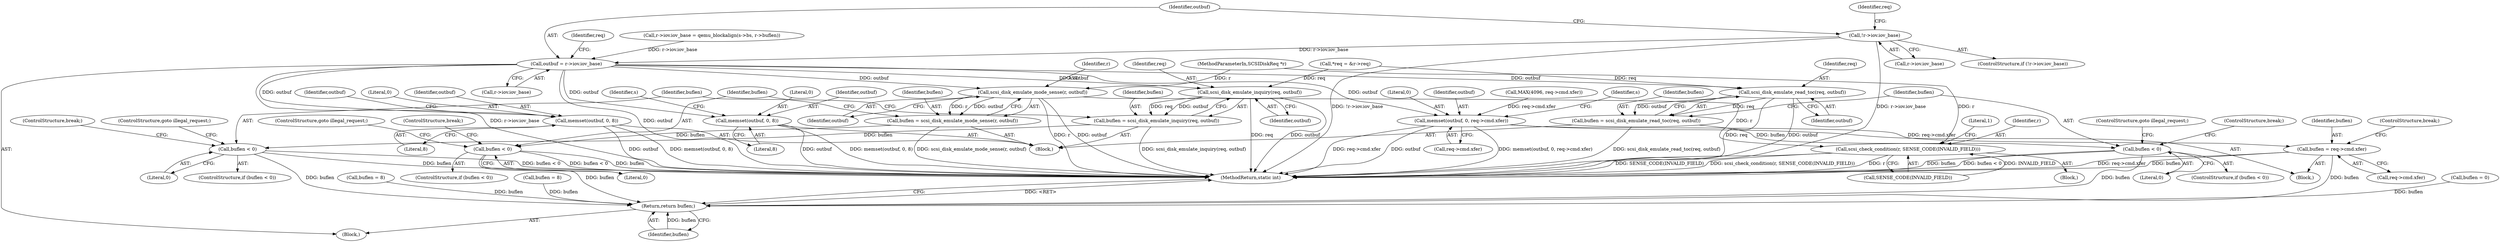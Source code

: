 digraph "0_qemu_7285477ab11831b1cf56e45878a89170dd06d9b9@pointer" {
"1000138" [label="(Call,!r->iov.iov_base)"];
"1000179" [label="(Call,outbuf = r->iov.iov_base)"];
"1000211" [label="(Call,scsi_disk_emulate_inquiry(req, outbuf))"];
"1000209" [label="(Call,buflen = scsi_disk_emulate_inquiry(req, outbuf))"];
"1000215" [label="(Call,buflen < 0)"];
"1000637" [label="(Return,return buflen;)"];
"1000224" [label="(Call,scsi_disk_emulate_mode_sense(r, outbuf))"];
"1000222" [label="(Call,buflen = scsi_disk_emulate_mode_sense(r, outbuf))"];
"1000228" [label="(Call,buflen < 0)"];
"1000675" [label="(Call,scsi_check_condition(r, SENSE_CODE(INVALID_FIELD)))"];
"1000236" [label="(Call,scsi_disk_emulate_read_toc(req, outbuf))"];
"1000234" [label="(Call,buflen = scsi_disk_emulate_read_toc(req, outbuf))"];
"1000240" [label="(Call,buflen < 0)"];
"1000337" [label="(Call,memset(outbuf, 0, 8))"];
"1000433" [label="(Call,memset(outbuf, 0, 8))"];
"1000462" [label="(Call,memset(outbuf, 0, req->cmd.xfer))"];
"1000616" [label="(Call,buflen = req->cmd.xfer)"];
"1000209" [label="(Call,buflen = scsi_disk_emulate_inquiry(req, outbuf))"];
"1000224" [label="(Call,scsi_disk_emulate_mode_sense(r, outbuf))"];
"1000116" [label="(Call,*req = &r->req)"];
"1000227" [label="(ControlStructure,if (buflen < 0))"];
"1000190" [label="(Identifier,req)"];
"1000465" [label="(Call,req->cmd.xfer)"];
"1000681" [label="(Literal,1)"];
"1000194" [label="(Block,)"];
"1000241" [label="(Identifier,buflen)"];
"1000338" [label="(Identifier,outbuf)"];
"1000464" [label="(Literal,0)"];
"1000226" [label="(Identifier,outbuf)"];
"1000239" [label="(ControlStructure,if (buflen < 0))"];
"1000682" [label="(MethodReturn,static int)"];
"1000114" [label="(Block,)"];
"1000137" [label="(ControlStructure,if (!r->iov.iov_base))"];
"1000436" [label="(Literal,8)"];
"1000218" [label="(ControlStructure,goto illegal_request;)"];
"1000134" [label="(Call,buflen = 0)"];
"1000463" [label="(Identifier,outbuf)"];
"1000210" [label="(Identifier,buflen)"];
"1000435" [label="(Literal,0)"];
"1000343" [label="(Identifier,s)"];
"1000623" [label="(ControlStructure,break;)"];
"1000166" [label="(Call,r->iov.iov_base = qemu_blockalign(s->bs, r->buflen))"];
"1000212" [label="(Identifier,req)"];
"1000433" [label="(Call,memset(outbuf, 0, 8))"];
"1000638" [label="(Identifier,buflen)"];
"1000230" [label="(Literal,0)"];
"1000337" [label="(Call,memset(outbuf, 0, 8))"];
"1000439" [label="(Identifier,outbuf)"];
"1000677" [label="(Call,SENSE_CODE(INVALID_FIELD))"];
"1000159" [label="(Call,MAX(4096, req->cmd.xfer))"];
"1000219" [label="(ControlStructure,break;)"];
"1000211" [label="(Call,scsi_disk_emulate_inquiry(req, outbuf))"];
"1000217" [label="(Literal,0)"];
"1000240" [label="(Call,buflen < 0)"];
"1000138" [label="(Call,!r->iov.iov_base)"];
"1000214" [label="(ControlStructure,if (buflen < 0))"];
"1000442" [label="(Call,buflen = 8)"];
"1000234" [label="(Call,buflen = scsi_disk_emulate_read_toc(req, outbuf))"];
"1000618" [label="(Call,req->cmd.xfer)"];
"1000229" [label="(Identifier,buflen)"];
"1000472" [label="(Identifier,s)"];
"1000236" [label="(Call,scsi_disk_emulate_read_toc(req, outbuf))"];
"1000428" [label="(Call,buflen = 8)"];
"1000244" [label="(ControlStructure,break;)"];
"1000213" [label="(Identifier,outbuf)"];
"1000675" [label="(Call,scsi_check_condition(r, SENSE_CODE(INVALID_FIELD)))"];
"1000674" [label="(Block,)"];
"1000616" [label="(Call,buflen = req->cmd.xfer)"];
"1000235" [label="(Identifier,buflen)"];
"1000231" [label="(ControlStructure,goto illegal_request;)"];
"1000139" [label="(Call,r->iov.iov_base)"];
"1000676" [label="(Identifier,r)"];
"1000242" [label="(Literal,0)"];
"1000215" [label="(Call,buflen < 0)"];
"1000237" [label="(Identifier,req)"];
"1000180" [label="(Identifier,outbuf)"];
"1000149" [label="(Identifier,req)"];
"1000228" [label="(Call,buflen < 0)"];
"1000113" [label="(MethodParameterIn,SCSIDiskReq *r)"];
"1000238" [label="(Identifier,outbuf)"];
"1000223" [label="(Identifier,buflen)"];
"1000232" [label="(ControlStructure,break;)"];
"1000243" [label="(ControlStructure,goto illegal_request;)"];
"1000340" [label="(Literal,8)"];
"1000434" [label="(Identifier,outbuf)"];
"1000617" [label="(Identifier,buflen)"];
"1000225" [label="(Identifier,r)"];
"1000216" [label="(Identifier,buflen)"];
"1000179" [label="(Call,outbuf = r->iov.iov_base)"];
"1000462" [label="(Call,memset(outbuf, 0, req->cmd.xfer))"];
"1000181" [label="(Call,r->iov.iov_base)"];
"1000637" [label="(Return,return buflen;)"];
"1000222" [label="(Call,buflen = scsi_disk_emulate_mode_sense(r, outbuf))"];
"1000339" [label="(Literal,0)"];
"1000459" [label="(Block,)"];
"1000138" -> "1000137"  [label="AST: "];
"1000138" -> "1000139"  [label="CFG: "];
"1000139" -> "1000138"  [label="AST: "];
"1000149" -> "1000138"  [label="CFG: "];
"1000180" -> "1000138"  [label="CFG: "];
"1000138" -> "1000682"  [label="DDG: r->iov.iov_base"];
"1000138" -> "1000682"  [label="DDG: !r->iov.iov_base"];
"1000138" -> "1000179"  [label="DDG: r->iov.iov_base"];
"1000179" -> "1000114"  [label="AST: "];
"1000179" -> "1000181"  [label="CFG: "];
"1000180" -> "1000179"  [label="AST: "];
"1000181" -> "1000179"  [label="AST: "];
"1000190" -> "1000179"  [label="CFG: "];
"1000179" -> "1000682"  [label="DDG: r->iov.iov_base"];
"1000179" -> "1000682"  [label="DDG: outbuf"];
"1000166" -> "1000179"  [label="DDG: r->iov.iov_base"];
"1000179" -> "1000211"  [label="DDG: outbuf"];
"1000179" -> "1000224"  [label="DDG: outbuf"];
"1000179" -> "1000236"  [label="DDG: outbuf"];
"1000179" -> "1000337"  [label="DDG: outbuf"];
"1000179" -> "1000433"  [label="DDG: outbuf"];
"1000179" -> "1000462"  [label="DDG: outbuf"];
"1000211" -> "1000209"  [label="AST: "];
"1000211" -> "1000213"  [label="CFG: "];
"1000212" -> "1000211"  [label="AST: "];
"1000213" -> "1000211"  [label="AST: "];
"1000209" -> "1000211"  [label="CFG: "];
"1000211" -> "1000682"  [label="DDG: req"];
"1000211" -> "1000682"  [label="DDG: outbuf"];
"1000211" -> "1000209"  [label="DDG: req"];
"1000211" -> "1000209"  [label="DDG: outbuf"];
"1000116" -> "1000211"  [label="DDG: req"];
"1000209" -> "1000194"  [label="AST: "];
"1000210" -> "1000209"  [label="AST: "];
"1000216" -> "1000209"  [label="CFG: "];
"1000209" -> "1000682"  [label="DDG: scsi_disk_emulate_inquiry(req, outbuf)"];
"1000209" -> "1000215"  [label="DDG: buflen"];
"1000215" -> "1000214"  [label="AST: "];
"1000215" -> "1000217"  [label="CFG: "];
"1000216" -> "1000215"  [label="AST: "];
"1000217" -> "1000215"  [label="AST: "];
"1000218" -> "1000215"  [label="CFG: "];
"1000219" -> "1000215"  [label="CFG: "];
"1000215" -> "1000682"  [label="DDG: buflen"];
"1000215" -> "1000682"  [label="DDG: buflen < 0"];
"1000215" -> "1000637"  [label="DDG: buflen"];
"1000637" -> "1000114"  [label="AST: "];
"1000637" -> "1000638"  [label="CFG: "];
"1000638" -> "1000637"  [label="AST: "];
"1000682" -> "1000637"  [label="CFG: "];
"1000637" -> "1000682"  [label="DDG: <RET>"];
"1000638" -> "1000637"  [label="DDG: buflen"];
"1000442" -> "1000637"  [label="DDG: buflen"];
"1000228" -> "1000637"  [label="DDG: buflen"];
"1000134" -> "1000637"  [label="DDG: buflen"];
"1000240" -> "1000637"  [label="DDG: buflen"];
"1000428" -> "1000637"  [label="DDG: buflen"];
"1000616" -> "1000637"  [label="DDG: buflen"];
"1000224" -> "1000222"  [label="AST: "];
"1000224" -> "1000226"  [label="CFG: "];
"1000225" -> "1000224"  [label="AST: "];
"1000226" -> "1000224"  [label="AST: "];
"1000222" -> "1000224"  [label="CFG: "];
"1000224" -> "1000682"  [label="DDG: r"];
"1000224" -> "1000682"  [label="DDG: outbuf"];
"1000224" -> "1000222"  [label="DDG: r"];
"1000224" -> "1000222"  [label="DDG: outbuf"];
"1000113" -> "1000224"  [label="DDG: r"];
"1000224" -> "1000675"  [label="DDG: r"];
"1000222" -> "1000194"  [label="AST: "];
"1000223" -> "1000222"  [label="AST: "];
"1000229" -> "1000222"  [label="CFG: "];
"1000222" -> "1000682"  [label="DDG: scsi_disk_emulate_mode_sense(r, outbuf)"];
"1000222" -> "1000228"  [label="DDG: buflen"];
"1000228" -> "1000227"  [label="AST: "];
"1000228" -> "1000230"  [label="CFG: "];
"1000229" -> "1000228"  [label="AST: "];
"1000230" -> "1000228"  [label="AST: "];
"1000231" -> "1000228"  [label="CFG: "];
"1000232" -> "1000228"  [label="CFG: "];
"1000228" -> "1000682"  [label="DDG: buflen < 0"];
"1000228" -> "1000682"  [label="DDG: buflen"];
"1000675" -> "1000674"  [label="AST: "];
"1000675" -> "1000677"  [label="CFG: "];
"1000676" -> "1000675"  [label="AST: "];
"1000677" -> "1000675"  [label="AST: "];
"1000681" -> "1000675"  [label="CFG: "];
"1000675" -> "1000682"  [label="DDG: r"];
"1000675" -> "1000682"  [label="DDG: SENSE_CODE(INVALID_FIELD)"];
"1000675" -> "1000682"  [label="DDG: scsi_check_condition(r, SENSE_CODE(INVALID_FIELD))"];
"1000113" -> "1000675"  [label="DDG: r"];
"1000677" -> "1000675"  [label="DDG: INVALID_FIELD"];
"1000236" -> "1000234"  [label="AST: "];
"1000236" -> "1000238"  [label="CFG: "];
"1000237" -> "1000236"  [label="AST: "];
"1000238" -> "1000236"  [label="AST: "];
"1000234" -> "1000236"  [label="CFG: "];
"1000236" -> "1000682"  [label="DDG: req"];
"1000236" -> "1000682"  [label="DDG: outbuf"];
"1000236" -> "1000234"  [label="DDG: req"];
"1000236" -> "1000234"  [label="DDG: outbuf"];
"1000116" -> "1000236"  [label="DDG: req"];
"1000234" -> "1000194"  [label="AST: "];
"1000235" -> "1000234"  [label="AST: "];
"1000241" -> "1000234"  [label="CFG: "];
"1000234" -> "1000682"  [label="DDG: scsi_disk_emulate_read_toc(req, outbuf)"];
"1000234" -> "1000240"  [label="DDG: buflen"];
"1000240" -> "1000239"  [label="AST: "];
"1000240" -> "1000242"  [label="CFG: "];
"1000241" -> "1000240"  [label="AST: "];
"1000242" -> "1000240"  [label="AST: "];
"1000243" -> "1000240"  [label="CFG: "];
"1000244" -> "1000240"  [label="CFG: "];
"1000240" -> "1000682"  [label="DDG: buflen < 0"];
"1000240" -> "1000682"  [label="DDG: buflen"];
"1000337" -> "1000194"  [label="AST: "];
"1000337" -> "1000340"  [label="CFG: "];
"1000338" -> "1000337"  [label="AST: "];
"1000339" -> "1000337"  [label="AST: "];
"1000340" -> "1000337"  [label="AST: "];
"1000343" -> "1000337"  [label="CFG: "];
"1000337" -> "1000682"  [label="DDG: outbuf"];
"1000337" -> "1000682"  [label="DDG: memset(outbuf, 0, 8)"];
"1000433" -> "1000194"  [label="AST: "];
"1000433" -> "1000436"  [label="CFG: "];
"1000434" -> "1000433"  [label="AST: "];
"1000435" -> "1000433"  [label="AST: "];
"1000436" -> "1000433"  [label="AST: "];
"1000439" -> "1000433"  [label="CFG: "];
"1000433" -> "1000682"  [label="DDG: outbuf"];
"1000433" -> "1000682"  [label="DDG: memset(outbuf, 0, 8)"];
"1000462" -> "1000459"  [label="AST: "];
"1000462" -> "1000465"  [label="CFG: "];
"1000463" -> "1000462"  [label="AST: "];
"1000464" -> "1000462"  [label="AST: "];
"1000465" -> "1000462"  [label="AST: "];
"1000472" -> "1000462"  [label="CFG: "];
"1000462" -> "1000682"  [label="DDG: req->cmd.xfer"];
"1000462" -> "1000682"  [label="DDG: outbuf"];
"1000462" -> "1000682"  [label="DDG: memset(outbuf, 0, req->cmd.xfer)"];
"1000159" -> "1000462"  [label="DDG: req->cmd.xfer"];
"1000462" -> "1000616"  [label="DDG: req->cmd.xfer"];
"1000616" -> "1000459"  [label="AST: "];
"1000616" -> "1000618"  [label="CFG: "];
"1000617" -> "1000616"  [label="AST: "];
"1000618" -> "1000616"  [label="AST: "];
"1000623" -> "1000616"  [label="CFG: "];
"1000616" -> "1000682"  [label="DDG: req->cmd.xfer"];
"1000616" -> "1000682"  [label="DDG: buflen"];
}
